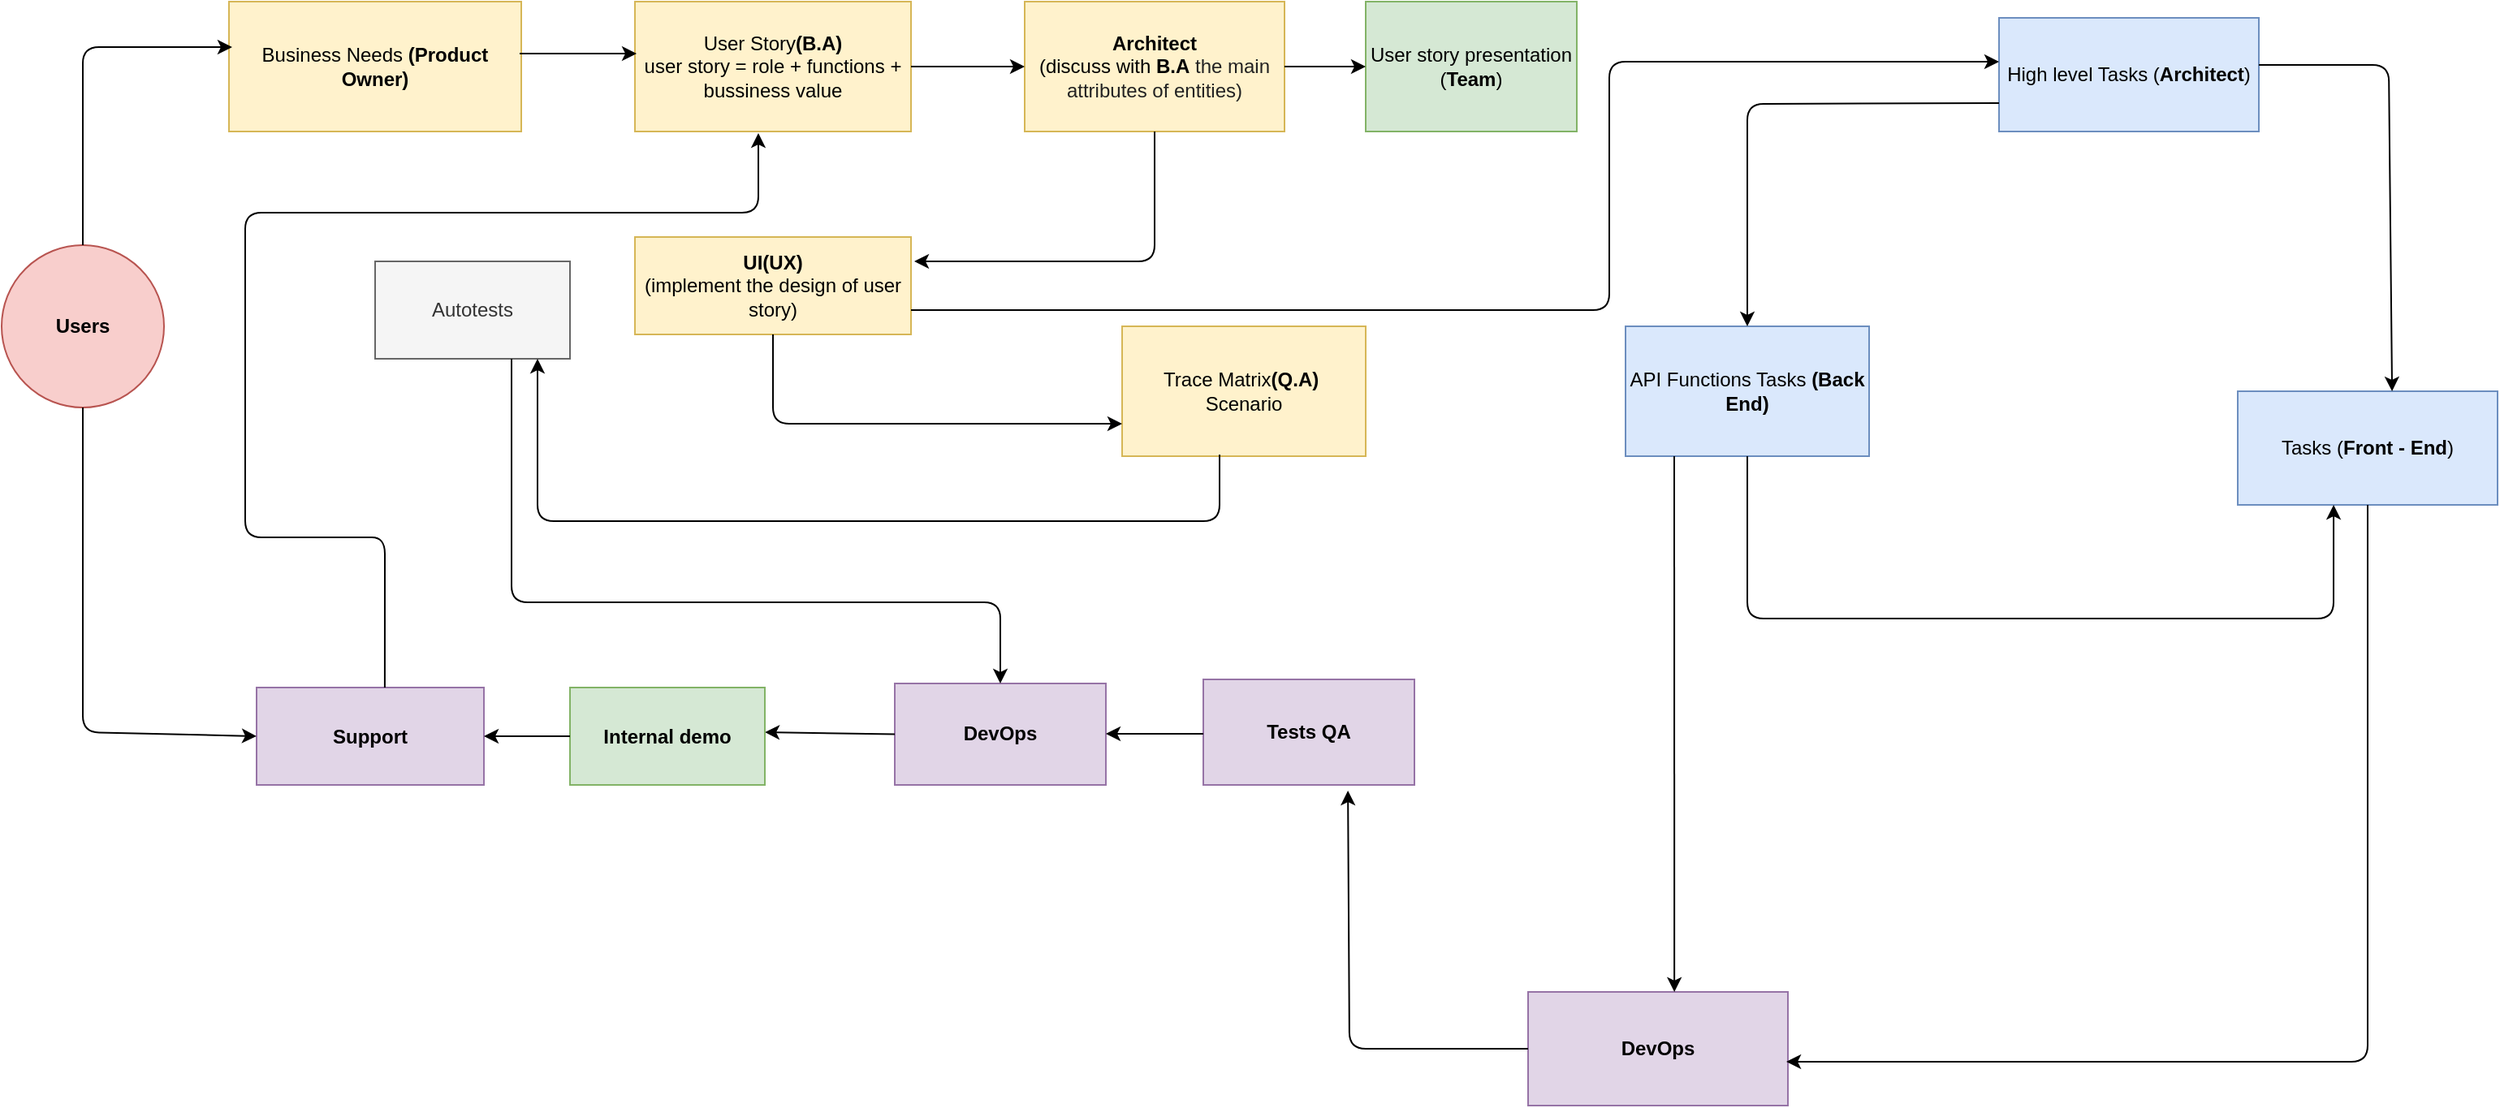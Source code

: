 <mxfile version="12.9.6" type="github">
  <diagram id="qQWEQSTCm0qtHGcmOT5K" name="Page-1">
    <mxGraphModel dx="1773" dy="497" grid="1" gridSize="10" guides="1" tooltips="1" connect="1" arrows="1" fold="1" page="1" pageScale="1" pageWidth="827" pageHeight="1169" math="0" shadow="0">
      <root>
        <mxCell id="0" />
        <mxCell id="1" parent="0" />
        <mxCell id="fKSy154ImKtxsts-Qh9P-3" value="Business Needs &lt;b&gt;(Product Owner)&lt;/b&gt;" style="rounded=0;whiteSpace=wrap;html=1;fillColor=#fff2cc;strokeColor=#d6b656;" parent="1" vertex="1">
          <mxGeometry x="-570" y="230" width="180" height="80" as="geometry" />
        </mxCell>
        <mxCell id="fKSy154ImKtxsts-Qh9P-4" value="&lt;b&gt;Users&lt;/b&gt;" style="ellipse;whiteSpace=wrap;html=1;aspect=fixed;fillColor=#f8cecc;strokeColor=#b85450;" parent="1" vertex="1">
          <mxGeometry x="-710" y="380" width="100" height="100" as="geometry" />
        </mxCell>
        <mxCell id="fKSy154ImKtxsts-Qh9P-5" value="User Story&lt;b&gt;(B.A)&lt;/b&gt;&lt;br&gt;user story = role + functions + bussiness value" style="rounded=0;whiteSpace=wrap;html=1;fillColor=#fff2cc;strokeColor=#d6b656;" parent="1" vertex="1">
          <mxGeometry x="-320" y="230" width="170" height="80" as="geometry" />
        </mxCell>
        <mxCell id="fKSy154ImKtxsts-Qh9P-6" value="Trace Matrix&lt;b&gt;(Q.A)&lt;/b&gt;&amp;nbsp;&lt;br&gt;Scenario" style="rounded=0;whiteSpace=wrap;html=1;fillColor=#fff2cc;strokeColor=#d6b656;" parent="1" vertex="1">
          <mxGeometry x="-20" y="430" width="150" height="80" as="geometry" />
        </mxCell>
        <mxCell id="fKSy154ImKtxsts-Qh9P-7" value="API Functions Tasks&amp;nbsp;&lt;b&gt;(Back End)&lt;/b&gt;" style="rounded=0;whiteSpace=wrap;html=1;fillColor=#dae8fc;strokeColor=#6c8ebf;" parent="1" vertex="1">
          <mxGeometry x="290" y="430" width="150" height="80" as="geometry" />
        </mxCell>
        <mxCell id="fKSy154ImKtxsts-Qh9P-8" value="&lt;b&gt;Architect&lt;/b&gt;&lt;br&gt;(discuss with&lt;b&gt; B.A&amp;nbsp;&lt;/b&gt;&lt;span style=&quot;color: rgb(34 , 34 , 34) ; font-family: inherit ; text-align: left ; white-space: pre-wrap&quot;&gt;&lt;font style=&quot;font-size: 12px&quot;&gt;the main attributes of entities)&lt;/font&gt;&lt;/span&gt;" style="rounded=0;whiteSpace=wrap;html=1;fillColor=#fff2cc;strokeColor=#d6b656;" parent="1" vertex="1">
          <mxGeometry x="-80" y="230" width="160" height="80" as="geometry" />
        </mxCell>
        <mxCell id="fKSy154ImKtxsts-Qh9P-9" value="Tasks (&lt;b&gt;Front - End&lt;/b&gt;)" style="rounded=0;whiteSpace=wrap;html=1;fillColor=#dae8fc;strokeColor=#6c8ebf;" parent="1" vertex="1">
          <mxGeometry x="667" y="470" width="160" height="70" as="geometry" />
        </mxCell>
        <mxCell id="fKSy154ImKtxsts-Qh9P-11" value="High level Tasks (&lt;b&gt;Architect&lt;/b&gt;)" style="rounded=0;whiteSpace=wrap;html=1;fillColor=#dae8fc;strokeColor=#6c8ebf;" parent="1" vertex="1">
          <mxGeometry x="520" y="240" width="160" height="70" as="geometry" />
        </mxCell>
        <mxCell id="8IddTJkrh0bzfAvgI1gN-1" value="&lt;b&gt;UI(UX)&lt;/b&gt;&lt;br&gt;(implement the design of user story)" style="rounded=0;whiteSpace=wrap;html=1;fillColor=#fff2cc;strokeColor=#d6b656;" parent="1" vertex="1">
          <mxGeometry x="-320" y="375" width="170" height="60" as="geometry" />
        </mxCell>
        <mxCell id="8IddTJkrh0bzfAvgI1gN-2" value="Autotests" style="rounded=0;whiteSpace=wrap;html=1;fillColor=#f5f5f5;strokeColor=#666666;fontColor=#333333;" parent="1" vertex="1">
          <mxGeometry x="-480" y="390" width="120" height="60" as="geometry" />
        </mxCell>
        <mxCell id="8IddTJkrh0bzfAvgI1gN-3" value="&lt;b&gt;DevOps&lt;/b&gt;" style="rounded=0;whiteSpace=wrap;html=1;fillColor=#e1d5e7;strokeColor=#9673a6;" parent="1" vertex="1">
          <mxGeometry x="230" y="840" width="160" height="70" as="geometry" />
        </mxCell>
        <mxCell id="8IddTJkrh0bzfAvgI1gN-4" value="&lt;b&gt;Tests QA&lt;/b&gt;" style="rounded=0;whiteSpace=wrap;html=1;fillColor=#e1d5e7;strokeColor=#9673a6;" parent="1" vertex="1">
          <mxGeometry x="30" y="647.5" width="130" height="65" as="geometry" />
        </mxCell>
        <mxCell id="8IddTJkrh0bzfAvgI1gN-5" value="&lt;b&gt;DevOps&lt;/b&gt;" style="rounded=0;whiteSpace=wrap;html=1;fillColor=#e1d5e7;strokeColor=#9673a6;" parent="1" vertex="1">
          <mxGeometry x="-160" y="650" width="130" height="62.5" as="geometry" />
        </mxCell>
        <mxCell id="8IddTJkrh0bzfAvgI1gN-6" value="&lt;b&gt;Support&lt;/b&gt;" style="rounded=0;whiteSpace=wrap;html=1;fillColor=#e1d5e7;strokeColor=#9673a6;" parent="1" vertex="1">
          <mxGeometry x="-553" y="652.5" width="140" height="60" as="geometry" />
        </mxCell>
        <mxCell id="8IddTJkrh0bzfAvgI1gN-9" value="" style="endArrow=classic;html=1;exitX=0.5;exitY=1;exitDx=0;exitDy=0;entryX=0;entryY=0.5;entryDx=0;entryDy=0;" parent="1" source="fKSy154ImKtxsts-Qh9P-4" target="8IddTJkrh0bzfAvgI1gN-6" edge="1">
          <mxGeometry width="50" height="50" relative="1" as="geometry">
            <mxPoint x="-640" y="650" as="sourcePoint" />
            <mxPoint x="-590" y="600" as="targetPoint" />
            <Array as="points">
              <mxPoint x="-660" y="680" />
            </Array>
          </mxGeometry>
        </mxCell>
        <mxCell id="8IddTJkrh0bzfAvgI1gN-10" value="" style="endArrow=classic;html=1;exitX=0.5;exitY=0;exitDx=0;exitDy=0;entryX=0.011;entryY=0.35;entryDx=0;entryDy=0;entryPerimeter=0;" parent="1" source="fKSy154ImKtxsts-Qh9P-4" target="fKSy154ImKtxsts-Qh9P-3" edge="1">
          <mxGeometry width="50" height="50" relative="1" as="geometry">
            <mxPoint x="-680" y="310" as="sourcePoint" />
            <mxPoint x="-630" y="260" as="targetPoint" />
            <Array as="points">
              <mxPoint x="-660" y="258" />
            </Array>
          </mxGeometry>
        </mxCell>
        <mxCell id="8IddTJkrh0bzfAvgI1gN-11" value="" style="endArrow=classic;html=1;exitX=0.564;exitY=0;exitDx=0;exitDy=0;exitPerimeter=0;entryX=0.447;entryY=1.013;entryDx=0;entryDy=0;entryPerimeter=0;" parent="1" source="8IddTJkrh0bzfAvgI1gN-6" target="fKSy154ImKtxsts-Qh9P-5" edge="1">
          <mxGeometry width="50" height="50" relative="1" as="geometry">
            <mxPoint x="-520" y="610" as="sourcePoint" />
            <mxPoint x="-560" y="350" as="targetPoint" />
            <Array as="points">
              <mxPoint x="-474" y="560" />
              <mxPoint x="-490" y="560" />
              <mxPoint x="-560" y="560" />
              <mxPoint x="-560" y="360" />
              <mxPoint x="-244" y="360" />
            </Array>
          </mxGeometry>
        </mxCell>
        <mxCell id="8IddTJkrh0bzfAvgI1gN-12" value="" style="endArrow=classic;html=1;exitX=0.7;exitY=1;exitDx=0;exitDy=0;entryX=0.5;entryY=0;entryDx=0;entryDy=0;exitPerimeter=0;" parent="1" source="8IddTJkrh0bzfAvgI1gN-2" target="8IddTJkrh0bzfAvgI1gN-5" edge="1">
          <mxGeometry width="50" height="50" relative="1" as="geometry">
            <mxPoint x="-240" y="580" as="sourcePoint" />
            <mxPoint x="-190" y="530" as="targetPoint" />
            <Array as="points">
              <mxPoint x="-396" y="600" />
              <mxPoint x="-95" y="600" />
            </Array>
          </mxGeometry>
        </mxCell>
        <mxCell id="8IddTJkrh0bzfAvgI1gN-16" value="" style="endArrow=classic;html=1;entryX=0.006;entryY=0.4;entryDx=0;entryDy=0;entryPerimeter=0;" parent="1" target="fKSy154ImKtxsts-Qh9P-5" edge="1">
          <mxGeometry width="50" height="50" relative="1" as="geometry">
            <mxPoint x="-391" y="262" as="sourcePoint" />
            <mxPoint x="-320" y="250" as="targetPoint" />
          </mxGeometry>
        </mxCell>
        <mxCell id="8IddTJkrh0bzfAvgI1gN-21" value="" style="endArrow=classic;html=1;exitX=1;exitY=0.414;exitDx=0;exitDy=0;entryX=0.594;entryY=0;entryDx=0;entryDy=0;exitPerimeter=0;entryPerimeter=0;" parent="1" source="fKSy154ImKtxsts-Qh9P-11" target="fKSy154ImKtxsts-Qh9P-9" edge="1">
          <mxGeometry width="50" height="50" relative="1" as="geometry">
            <mxPoint x="500" y="680" as="sourcePoint" />
            <mxPoint x="550" y="630" as="targetPoint" />
            <Array as="points">
              <mxPoint x="760" y="269" />
            </Array>
          </mxGeometry>
        </mxCell>
        <mxCell id="8IddTJkrh0bzfAvgI1gN-22" value="" style="endArrow=classic;html=1;exitX=0.5;exitY=1;exitDx=0;exitDy=0;entryX=0.369;entryY=1;entryDx=0;entryDy=0;entryPerimeter=0;" parent="1" source="fKSy154ImKtxsts-Qh9P-7" target="fKSy154ImKtxsts-Qh9P-9" edge="1">
          <mxGeometry width="50" height="50" relative="1" as="geometry">
            <mxPoint x="260" y="630" as="sourcePoint" />
            <mxPoint x="310" y="580" as="targetPoint" />
            <Array as="points">
              <mxPoint x="365" y="610" />
              <mxPoint x="726" y="610" />
            </Array>
          </mxGeometry>
        </mxCell>
        <mxCell id="8IddTJkrh0bzfAvgI1gN-24" value="" style="endArrow=classic;html=1;exitX=0.5;exitY=1;exitDx=0;exitDy=0;entryX=0.994;entryY=0.614;entryDx=0;entryDy=0;entryPerimeter=0;" parent="1" source="fKSy154ImKtxsts-Qh9P-9" target="8IddTJkrh0bzfAvgI1gN-3" edge="1">
          <mxGeometry width="50" height="50" relative="1" as="geometry">
            <mxPoint x="560" y="970" as="sourcePoint" />
            <mxPoint x="610" y="920" as="targetPoint" />
            <Array as="points">
              <mxPoint x="747" y="883" />
            </Array>
          </mxGeometry>
        </mxCell>
        <mxCell id="8IddTJkrh0bzfAvgI1gN-26" value="" style="endArrow=classic;html=1;exitX=0.4;exitY=0.988;exitDx=0;exitDy=0;exitPerimeter=0;" parent="1" source="fKSy154ImKtxsts-Qh9P-6" edge="1">
          <mxGeometry width="50" height="50" relative="1" as="geometry">
            <mxPoint x="20" y="500" as="sourcePoint" />
            <mxPoint x="-380" y="450" as="targetPoint" />
            <Array as="points">
              <mxPoint x="40" y="550" />
              <mxPoint x="-380" y="550" />
            </Array>
          </mxGeometry>
        </mxCell>
        <mxCell id="8IddTJkrh0bzfAvgI1gN-27" value="" style="endArrow=classic;html=1;exitX=0;exitY=0.5;exitDx=0;exitDy=0;entryX=0.685;entryY=1.054;entryDx=0;entryDy=0;entryPerimeter=0;" parent="1" source="8IddTJkrh0bzfAvgI1gN-3" target="8IddTJkrh0bzfAvgI1gN-4" edge="1">
          <mxGeometry width="50" height="50" relative="1" as="geometry">
            <mxPoint x="200" y="677" as="sourcePoint" />
            <mxPoint x="160" y="640" as="targetPoint" />
            <Array as="points">
              <mxPoint x="120" y="875" />
            </Array>
          </mxGeometry>
        </mxCell>
        <mxCell id="8IddTJkrh0bzfAvgI1gN-28" value="" style="endArrow=classic;html=1;" parent="1" edge="1">
          <mxGeometry width="50" height="50" relative="1" as="geometry">
            <mxPoint x="30" y="681" as="sourcePoint" />
            <mxPoint x="-30" y="681" as="targetPoint" />
          </mxGeometry>
        </mxCell>
        <mxCell id="8IddTJkrh0bzfAvgI1gN-29" value="" style="endArrow=classic;html=1;exitX=0;exitY=0.5;exitDx=0;exitDy=0;" parent="1" source="8IddTJkrh0bzfAvgI1gN-5" edge="1">
          <mxGeometry width="50" height="50" relative="1" as="geometry">
            <mxPoint x="-340" y="690" as="sourcePoint" />
            <mxPoint x="-240" y="680" as="targetPoint" />
          </mxGeometry>
        </mxCell>
        <mxCell id="TtxxNndmk1KwIUQQzR9P-2" value="" style="endArrow=classic;html=1;exitX=0.5;exitY=1;exitDx=0;exitDy=0;" parent="1" source="fKSy154ImKtxsts-Qh9P-8" edge="1">
          <mxGeometry width="50" height="50" relative="1" as="geometry">
            <mxPoint x="-60" y="420" as="sourcePoint" />
            <mxPoint x="-148" y="390" as="targetPoint" />
            <Array as="points">
              <mxPoint y="390" />
            </Array>
          </mxGeometry>
        </mxCell>
        <mxCell id="TtxxNndmk1KwIUQQzR9P-3" value="" style="endArrow=classic;html=1;exitX=0.5;exitY=1;exitDx=0;exitDy=0;entryX=0;entryY=0.75;entryDx=0;entryDy=0;" parent="1" source="8IddTJkrh0bzfAvgI1gN-1" target="fKSy154ImKtxsts-Qh9P-6" edge="1">
          <mxGeometry width="50" height="50" relative="1" as="geometry">
            <mxPoint x="-220" y="520" as="sourcePoint" />
            <mxPoint x="-50" y="470" as="targetPoint" />
            <Array as="points">
              <mxPoint x="-235" y="490" />
            </Array>
          </mxGeometry>
        </mxCell>
        <mxCell id="TtxxNndmk1KwIUQQzR9P-4" value="" style="endArrow=classic;html=1;exitX=1;exitY=0.5;exitDx=0;exitDy=0;entryX=0;entryY=0.5;entryDx=0;entryDy=0;" parent="1" source="fKSy154ImKtxsts-Qh9P-5" target="fKSy154ImKtxsts-Qh9P-8" edge="1">
          <mxGeometry width="50" height="50" relative="1" as="geometry">
            <mxPoint x="-130" y="290" as="sourcePoint" />
            <mxPoint x="-80" y="240" as="targetPoint" />
          </mxGeometry>
        </mxCell>
        <mxCell id="TtxxNndmk1KwIUQQzR9P-7" value="" style="endArrow=classic;html=1;entryX=0;entryY=0.386;entryDx=0;entryDy=0;entryPerimeter=0;exitX=1;exitY=0.75;exitDx=0;exitDy=0;" parent="1" source="8IddTJkrh0bzfAvgI1gN-1" target="fKSy154ImKtxsts-Qh9P-11" edge="1">
          <mxGeometry width="50" height="50" relative="1" as="geometry">
            <mxPoint x="82" y="267" as="sourcePoint" />
            <mxPoint x="300" y="260" as="targetPoint" />
            <Array as="points">
              <mxPoint x="280" y="420" />
              <mxPoint x="280" y="267" />
            </Array>
          </mxGeometry>
        </mxCell>
        <mxCell id="Z8vX_aASgr1GUFQGCZOQ-1" value="" style="endArrow=classic;html=1;exitX=0;exitY=0.75;exitDx=0;exitDy=0;entryX=0.5;entryY=0;entryDx=0;entryDy=0;" parent="1" source="fKSy154ImKtxsts-Qh9P-11" target="fKSy154ImKtxsts-Qh9P-7" edge="1">
          <mxGeometry width="50" height="50" relative="1" as="geometry">
            <mxPoint x="310" y="580" as="sourcePoint" />
            <mxPoint x="360" y="530" as="targetPoint" />
            <Array as="points">
              <mxPoint x="365" y="293" />
            </Array>
          </mxGeometry>
        </mxCell>
        <mxCell id="aM0OHVYoXIlKOnUdLLZK-1" value="&lt;b&gt;Internal demo&lt;/b&gt;" style="rounded=0;whiteSpace=wrap;html=1;fillColor=#d5e8d4;strokeColor=#82b366;" vertex="1" parent="1">
          <mxGeometry x="-360" y="652.5" width="120" height="60" as="geometry" />
        </mxCell>
        <mxCell id="aM0OHVYoXIlKOnUdLLZK-2" value="" style="endArrow=classic;html=1;entryX=0.563;entryY=0;entryDx=0;entryDy=0;entryPerimeter=0;" edge="1" parent="1" target="8IddTJkrh0bzfAvgI1gN-3">
          <mxGeometry width="50" height="50" relative="1" as="geometry">
            <mxPoint x="320" y="510" as="sourcePoint" />
            <mxPoint x="330" y="680" as="targetPoint" />
          </mxGeometry>
        </mxCell>
        <mxCell id="aM0OHVYoXIlKOnUdLLZK-4" value="User story presentation (&lt;b&gt;Team&lt;/b&gt;)" style="rounded=0;whiteSpace=wrap;html=1;fillColor=#d5e8d4;strokeColor=#82b366;" vertex="1" parent="1">
          <mxGeometry x="130" y="230" width="130" height="80" as="geometry" />
        </mxCell>
        <mxCell id="aM0OHVYoXIlKOnUdLLZK-5" value="" style="endArrow=classic;html=1;exitX=1;exitY=0.5;exitDx=0;exitDy=0;entryX=0;entryY=0.5;entryDx=0;entryDy=0;" edge="1" parent="1" source="fKSy154ImKtxsts-Qh9P-8" target="aM0OHVYoXIlKOnUdLLZK-4">
          <mxGeometry width="50" height="50" relative="1" as="geometry">
            <mxPoint x="90" y="220" as="sourcePoint" />
            <mxPoint x="140" y="170" as="targetPoint" />
          </mxGeometry>
        </mxCell>
        <mxCell id="aM0OHVYoXIlKOnUdLLZK-9" value="" style="endArrow=classic;html=1;exitX=0;exitY=0.5;exitDx=0;exitDy=0;entryX=1;entryY=0.5;entryDx=0;entryDy=0;" edge="1" parent="1" source="aM0OHVYoXIlKOnUdLLZK-1" target="8IddTJkrh0bzfAvgI1gN-6">
          <mxGeometry width="50" height="50" relative="1" as="geometry">
            <mxPoint x="-420" y="670" as="sourcePoint" />
            <mxPoint x="-370" y="620" as="targetPoint" />
          </mxGeometry>
        </mxCell>
      </root>
    </mxGraphModel>
  </diagram>
</mxfile>
